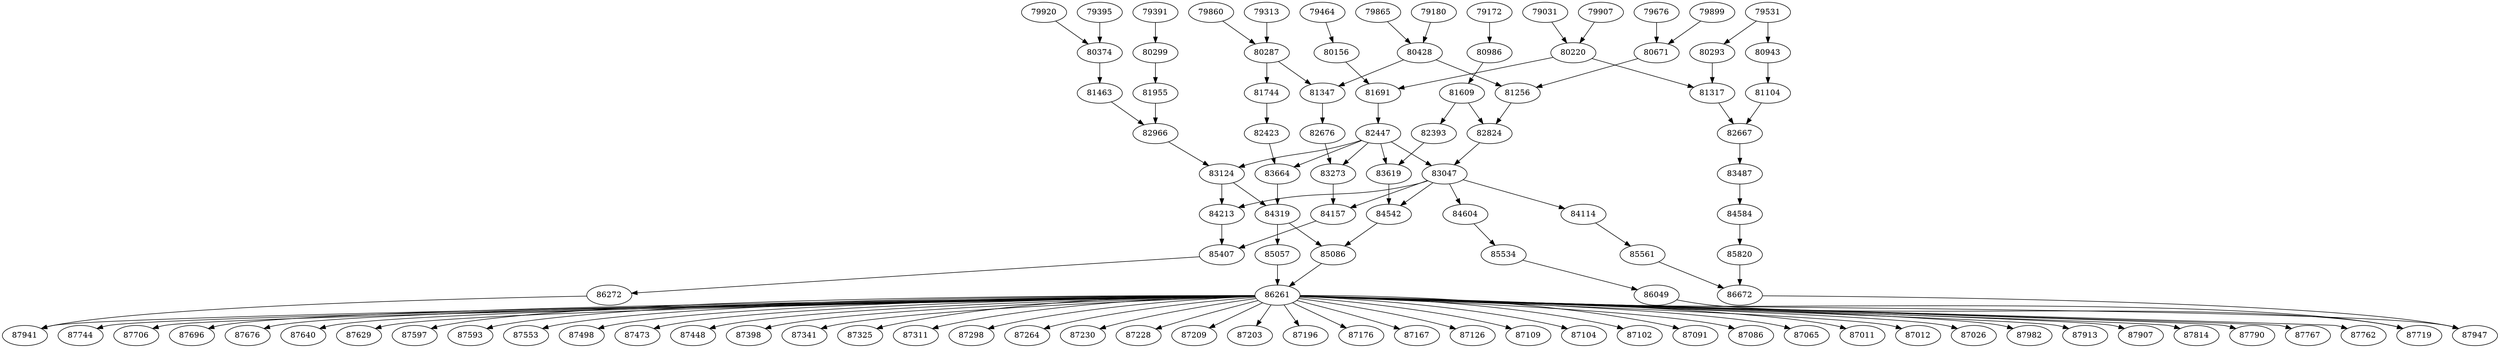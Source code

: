 digraph G {
	79031 -> 80220;
	79172 -> 80986;
	79180 -> 80428;
	79313 -> 80287;
	79391 -> 80299;
	79395 -> 80374;
	79464 -> 80156;
	79531 -> 80943;
	79531 -> 80293;
	79676 -> 80671;
	79860 -> 80287;
	79865 -> 80428;
	79899 -> 80671;
	79907 -> 80220;
	79920 -> 80374;
	80156 -> 81691;
	80220 -> 81691;
	80220 -> 81317;
	80287 -> 81347;
	80287 -> 81744;
	80293 -> 81317;
	80299 -> 81955;
	80374 -> 81463;
	80428 -> 81347;
	80428 -> 81256;
	80671 -> 81256;
	80943 -> 81104;
	80986 -> 81609;
	81104 -> 82667;
	81256 -> 82824;
	81317 -> 82667;
	81347 -> 82676;
	81463 -> 82966;
	81609 -> 82824;
	81609 -> 82393;
	81691 -> 82447;
	81744 -> 82423;
	81955 -> 82966;
	82393 -> 83619;
	82423 -> 83664;
	82447 -> 83664;
	82447 -> 83619;
	82447 -> 83273;
	82447 -> 83124;
	82447 -> 83047;
	82667 -> 83487;
	82676 -> 83273;
	82824 -> 83047;
	82966 -> 83124;
	83047 -> 84604;
	83047 -> 84542;
	83047 -> 84114;
	83047 -> 84157;
	83047 -> 84213;
	83124 -> 84319;
	83124 -> 84213;
	83273 -> 84157;
	83487 -> 84584;
	83619 -> 84542;
	83664 -> 84319;
	84114 -> 85561;
	84157 -> 85407;
	84213 -> 85407;
	84319 -> 85057;
	84319 -> 85086;
	84542 -> 85086;
	84584 -> 85820;
	84604 -> 85534;
	85057 -> 86261;
	85086 -> 86261;
	85407 -> 86272;
	85534 -> 86049;
	85561 -> 86672;
	85820 -> 86672;
	86049 -> 87719;
	86261 -> 87982;
	86261 -> 87947;
	86261 -> 87941;
	86261 -> 87913;
	86261 -> 87907;
	86261 -> 87814;
	86261 -> 87790;
	86261 -> 87767;
	86261 -> 87762;
	86261 -> 87744;
	86261 -> 87719;
	86261 -> 87706;
	86261 -> 87696;
	86261 -> 87676;
	86261 -> 87640;
	86261 -> 87629;
	86261 -> 87597;
	86261 -> 87593;
	86261 -> 87553;
	86261 -> 87498;
	86261 -> 87473;
	86261 -> 87448;
	86261 -> 87398;
	86261 -> 87341;
	86261 -> 87325;
	86261 -> 87311;
	86261 -> 87298;
	86261 -> 87264;
	86261 -> 87230;
	86261 -> 87228;
	86261 -> 87209;
	86261 -> 87203;
	86261 -> 87196;
	86261 -> 87176;
	86261 -> 87167;
	86261 -> 87126;
	86261 -> 87109;
	86261 -> 87104;
	86261 -> 87102;
	86261 -> 87091;
	86261 -> 87086;
	86261 -> 87065;
	86261 -> 87011;
	86261 -> 87012;
	86261 -> 87026;
	86272 -> 87941;
	86672 -> 87947;
	{ rank=same;
		 87719;
		87982;
		87947;
		87941;
		87913;
		87907;
		87814;
		87790;
		87767;
		87762;
		87744;
		}
		{ rank=same;
		87719;
		87706;
		87696;
		87676;
		87640;
		87629;
		87597;
		87593;
		87553;
		87498;
		87473;
		87448;
		87398;
		87341;
		87325;
		87311;}
		{ rank=same;
		87298;
		87264;
		87230;
		87228;
		87209;
		87203;
		87196;
		87176;
		87167;
		87126;
		87109;
		87104;
		87102;
		87091;
		87086;
		87065;
		87011;
		87012;
		87026;
		87941;
		87947;
	}
}
